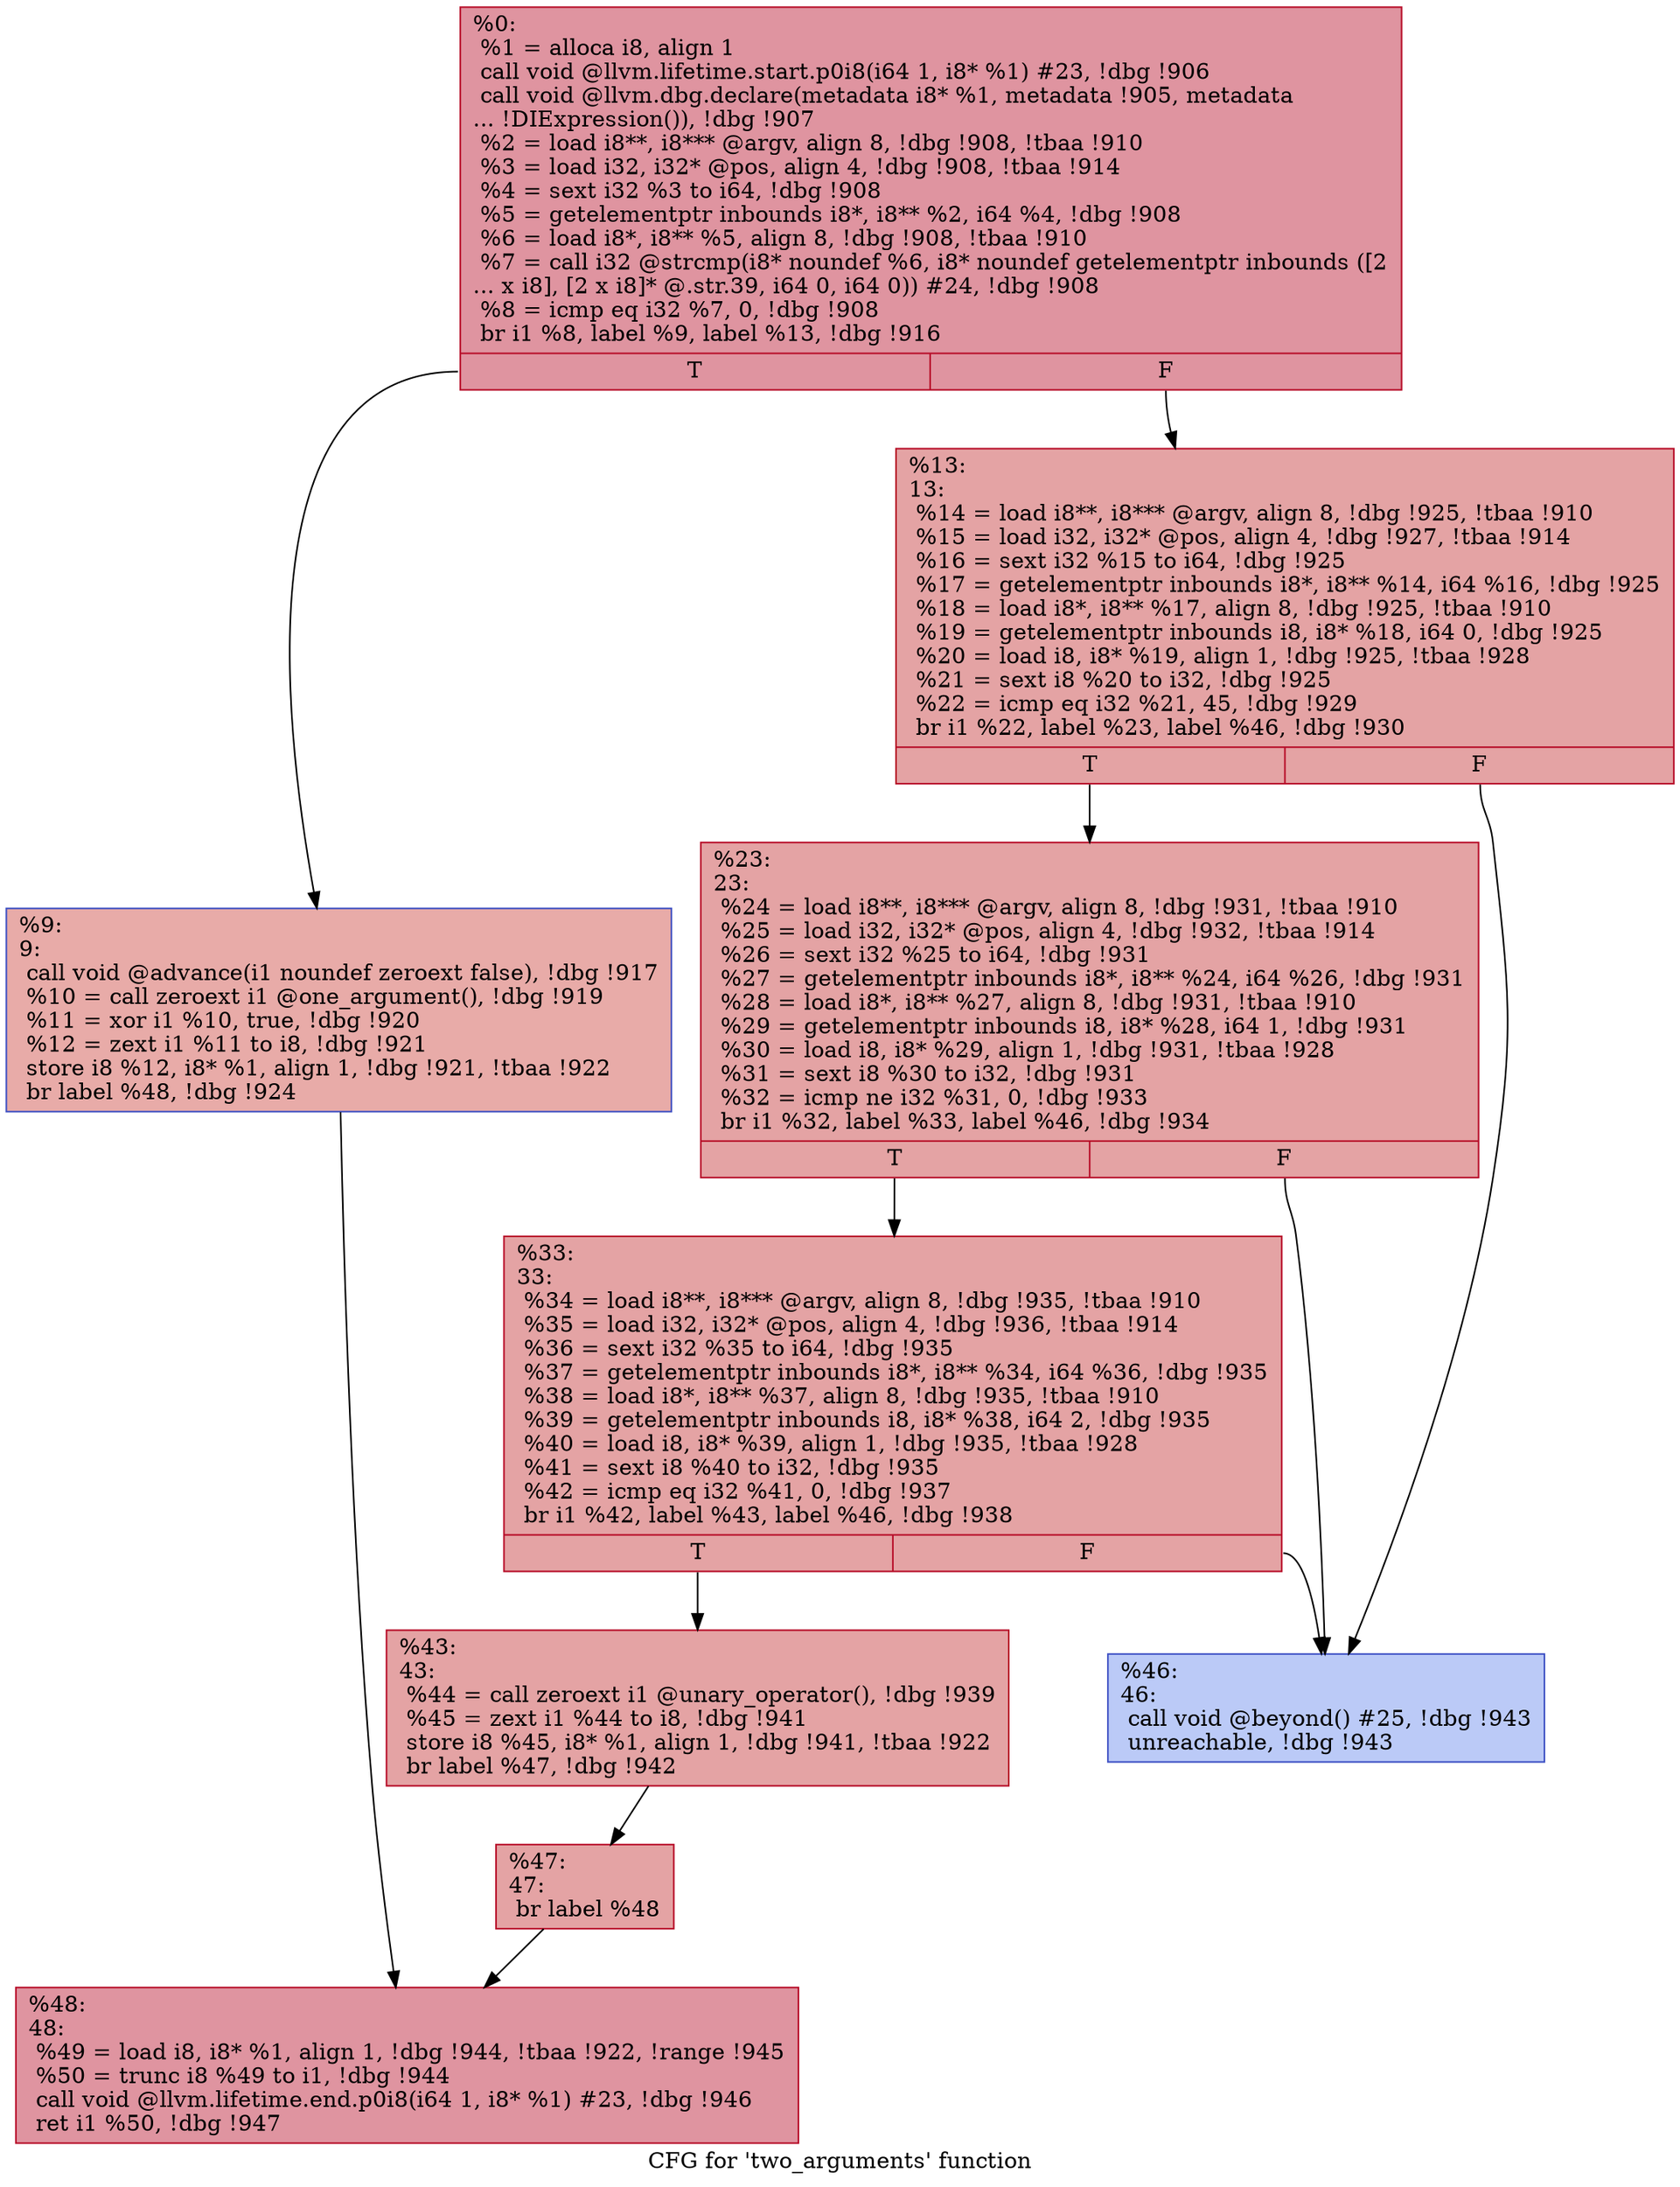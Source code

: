 digraph "CFG for 'two_arguments' function" {
	label="CFG for 'two_arguments' function";

	Node0x14a07c0 [shape=record,color="#b70d28ff", style=filled, fillcolor="#b70d2870",label="{%0:\l  %1 = alloca i8, align 1\l  call void @llvm.lifetime.start.p0i8(i64 1, i8* %1) #23, !dbg !906\l  call void @llvm.dbg.declare(metadata i8* %1, metadata !905, metadata\l... !DIExpression()), !dbg !907\l  %2 = load i8**, i8*** @argv, align 8, !dbg !908, !tbaa !910\l  %3 = load i32, i32* @pos, align 4, !dbg !908, !tbaa !914\l  %4 = sext i32 %3 to i64, !dbg !908\l  %5 = getelementptr inbounds i8*, i8** %2, i64 %4, !dbg !908\l  %6 = load i8*, i8** %5, align 8, !dbg !908, !tbaa !910\l  %7 = call i32 @strcmp(i8* noundef %6, i8* noundef getelementptr inbounds ([2\l... x i8], [2 x i8]* @.str.39, i64 0, i64 0)) #24, !dbg !908\l  %8 = icmp eq i32 %7, 0, !dbg !908\l  br i1 %8, label %9, label %13, !dbg !916\l|{<s0>T|<s1>F}}"];
	Node0x14a07c0:s0 -> Node0x14a0810;
	Node0x14a07c0:s1 -> Node0x14a0860;
	Node0x14a0810 [shape=record,color="#3d50c3ff", style=filled, fillcolor="#cc403a70",label="{%9:\l9:                                                \l  call void @advance(i1 noundef zeroext false), !dbg !917\l  %10 = call zeroext i1 @one_argument(), !dbg !919\l  %11 = xor i1 %10, true, !dbg !920\l  %12 = zext i1 %11 to i8, !dbg !921\l  store i8 %12, i8* %1, align 1, !dbg !921, !tbaa !922\l  br label %48, !dbg !924\l}"];
	Node0x14a0810 -> Node0x14a0a40;
	Node0x14a0860 [shape=record,color="#b70d28ff", style=filled, fillcolor="#c32e3170",label="{%13:\l13:                                               \l  %14 = load i8**, i8*** @argv, align 8, !dbg !925, !tbaa !910\l  %15 = load i32, i32* @pos, align 4, !dbg !927, !tbaa !914\l  %16 = sext i32 %15 to i64, !dbg !925\l  %17 = getelementptr inbounds i8*, i8** %14, i64 %16, !dbg !925\l  %18 = load i8*, i8** %17, align 8, !dbg !925, !tbaa !910\l  %19 = getelementptr inbounds i8, i8* %18, i64 0, !dbg !925\l  %20 = load i8, i8* %19, align 1, !dbg !925, !tbaa !928\l  %21 = sext i8 %20 to i32, !dbg !925\l  %22 = icmp eq i32 %21, 45, !dbg !929\l  br i1 %22, label %23, label %46, !dbg !930\l|{<s0>T|<s1>F}}"];
	Node0x14a0860:s0 -> Node0x14a08b0;
	Node0x14a0860:s1 -> Node0x14a09a0;
	Node0x14a08b0 [shape=record,color="#b70d28ff", style=filled, fillcolor="#c32e3170",label="{%23:\l23:                                               \l  %24 = load i8**, i8*** @argv, align 8, !dbg !931, !tbaa !910\l  %25 = load i32, i32* @pos, align 4, !dbg !932, !tbaa !914\l  %26 = sext i32 %25 to i64, !dbg !931\l  %27 = getelementptr inbounds i8*, i8** %24, i64 %26, !dbg !931\l  %28 = load i8*, i8** %27, align 8, !dbg !931, !tbaa !910\l  %29 = getelementptr inbounds i8, i8* %28, i64 1, !dbg !931\l  %30 = load i8, i8* %29, align 1, !dbg !931, !tbaa !928\l  %31 = sext i8 %30 to i32, !dbg !931\l  %32 = icmp ne i32 %31, 0, !dbg !933\l  br i1 %32, label %33, label %46, !dbg !934\l|{<s0>T|<s1>F}}"];
	Node0x14a08b0:s0 -> Node0x14a0900;
	Node0x14a08b0:s1 -> Node0x14a09a0;
	Node0x14a0900 [shape=record,color="#b70d28ff", style=filled, fillcolor="#c32e3170",label="{%33:\l33:                                               \l  %34 = load i8**, i8*** @argv, align 8, !dbg !935, !tbaa !910\l  %35 = load i32, i32* @pos, align 4, !dbg !936, !tbaa !914\l  %36 = sext i32 %35 to i64, !dbg !935\l  %37 = getelementptr inbounds i8*, i8** %34, i64 %36, !dbg !935\l  %38 = load i8*, i8** %37, align 8, !dbg !935, !tbaa !910\l  %39 = getelementptr inbounds i8, i8* %38, i64 2, !dbg !935\l  %40 = load i8, i8* %39, align 1, !dbg !935, !tbaa !928\l  %41 = sext i8 %40 to i32, !dbg !935\l  %42 = icmp eq i32 %41, 0, !dbg !937\l  br i1 %42, label %43, label %46, !dbg !938\l|{<s0>T|<s1>F}}"];
	Node0x14a0900:s0 -> Node0x14a0950;
	Node0x14a0900:s1 -> Node0x14a09a0;
	Node0x14a0950 [shape=record,color="#b70d28ff", style=filled, fillcolor="#c32e3170",label="{%43:\l43:                                               \l  %44 = call zeroext i1 @unary_operator(), !dbg !939\l  %45 = zext i1 %44 to i8, !dbg !941\l  store i8 %45, i8* %1, align 1, !dbg !941, !tbaa !922\l  br label %47, !dbg !942\l}"];
	Node0x14a0950 -> Node0x14a09f0;
	Node0x14a09a0 [shape=record,color="#3d50c3ff", style=filled, fillcolor="#6687ed70",label="{%46:\l46:                                               \l  call void @beyond() #25, !dbg !943\l  unreachable, !dbg !943\l}"];
	Node0x14a09f0 [shape=record,color="#b70d28ff", style=filled, fillcolor="#c32e3170",label="{%47:\l47:                                               \l  br label %48\l}"];
	Node0x14a09f0 -> Node0x14a0a40;
	Node0x14a0a40 [shape=record,color="#b70d28ff", style=filled, fillcolor="#b70d2870",label="{%48:\l48:                                               \l  %49 = load i8, i8* %1, align 1, !dbg !944, !tbaa !922, !range !945\l  %50 = trunc i8 %49 to i1, !dbg !944\l  call void @llvm.lifetime.end.p0i8(i64 1, i8* %1) #23, !dbg !946\l  ret i1 %50, !dbg !947\l}"];
}
